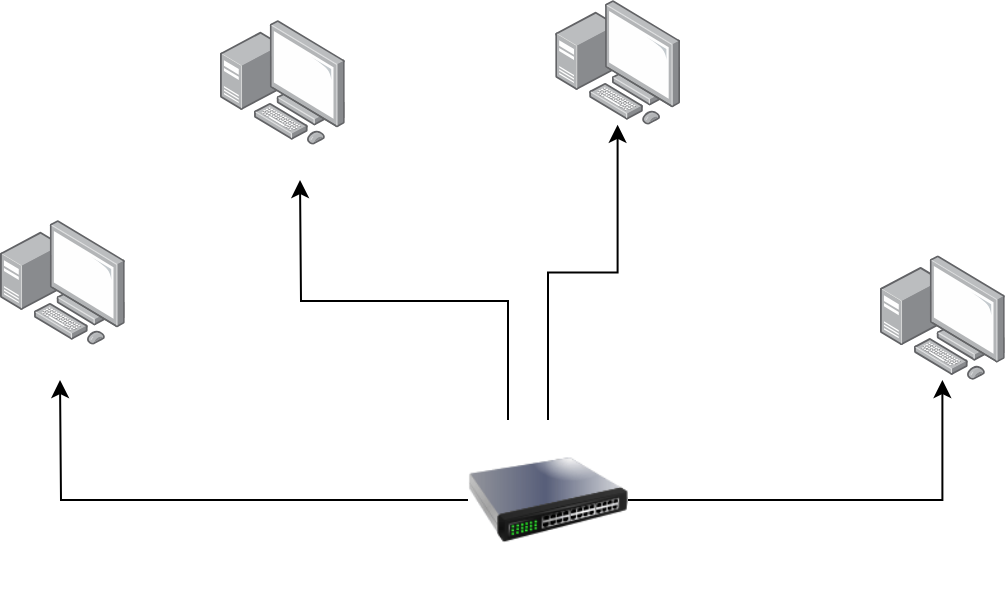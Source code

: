 <mxfile version="23.1.1" type="device">
  <diagram name="Página-1" id="tY7IA3PKUY-nuAeos5KQ">
    <mxGraphModel dx="1235" dy="705" grid="1" gridSize="10" guides="1" tooltips="1" connect="1" arrows="1" fold="1" page="1" pageScale="1" pageWidth="827" pageHeight="1169" math="0" shadow="0">
      <root>
        <mxCell id="0" />
        <mxCell id="1" parent="0" />
        <mxCell id="9QQeSGkjR98xwpFoPQqY-1" value="" style="image;points=[];aspect=fixed;html=1;align=center;shadow=0;dashed=0;image=img/lib/allied_telesis/computer_and_terminals/Personal_Computer_with_Server.svg;" vertex="1" parent="1">
          <mxGeometry x="140" y="320" width="62.4" height="62.4" as="geometry" />
        </mxCell>
        <mxCell id="9QQeSGkjR98xwpFoPQqY-2" value="" style="image;points=[];aspect=fixed;html=1;align=center;shadow=0;dashed=0;image=img/lib/allied_telesis/computer_and_terminals/Personal_Computer_with_Server.svg;" vertex="1" parent="1">
          <mxGeometry x="580" y="337.6" width="62.4" height="62.4" as="geometry" />
        </mxCell>
        <mxCell id="9QQeSGkjR98xwpFoPQqY-3" value="" style="image;points=[];aspect=fixed;html=1;align=center;shadow=0;dashed=0;image=img/lib/allied_telesis/computer_and_terminals/Personal_Computer_with_Server.svg;" vertex="1" parent="1">
          <mxGeometry x="417.6" y="210.0" width="62.4" height="62.4" as="geometry" />
        </mxCell>
        <mxCell id="9QQeSGkjR98xwpFoPQqY-4" value="" style="image;points=[];aspect=fixed;html=1;align=center;shadow=0;dashed=0;image=img/lib/allied_telesis/computer_and_terminals/Personal_Computer_with_Server.svg;" vertex="1" parent="1">
          <mxGeometry x="250" y="220" width="62.4" height="62.4" as="geometry" />
        </mxCell>
        <mxCell id="9QQeSGkjR98xwpFoPQqY-8" style="edgeStyle=orthogonalEdgeStyle;rounded=0;orthogonalLoop=1;jettySize=auto;html=1;exitX=1;exitY=0.5;exitDx=0;exitDy=0;" edge="1" parent="1" source="9QQeSGkjR98xwpFoPQqY-6" target="9QQeSGkjR98xwpFoPQqY-2">
          <mxGeometry relative="1" as="geometry">
            <mxPoint x="560" y="500" as="targetPoint" />
          </mxGeometry>
        </mxCell>
        <mxCell id="9QQeSGkjR98xwpFoPQqY-10" style="edgeStyle=orthogonalEdgeStyle;rounded=0;orthogonalLoop=1;jettySize=auto;html=1;exitX=0.5;exitY=0;exitDx=0;exitDy=0;" edge="1" parent="1" source="9QQeSGkjR98xwpFoPQqY-6" target="9QQeSGkjR98xwpFoPQqY-3">
          <mxGeometry relative="1" as="geometry" />
        </mxCell>
        <mxCell id="9QQeSGkjR98xwpFoPQqY-14" style="edgeStyle=orthogonalEdgeStyle;rounded=0;orthogonalLoop=1;jettySize=auto;html=1;exitX=0.25;exitY=0;exitDx=0;exitDy=0;" edge="1" parent="1" source="9QQeSGkjR98xwpFoPQqY-6">
          <mxGeometry relative="1" as="geometry">
            <mxPoint x="290" y="300" as="targetPoint" />
          </mxGeometry>
        </mxCell>
        <mxCell id="9QQeSGkjR98xwpFoPQqY-15" style="edgeStyle=orthogonalEdgeStyle;rounded=0;orthogonalLoop=1;jettySize=auto;html=1;exitX=0;exitY=0.5;exitDx=0;exitDy=0;" edge="1" parent="1" source="9QQeSGkjR98xwpFoPQqY-6">
          <mxGeometry relative="1" as="geometry">
            <mxPoint x="170" y="400" as="targetPoint" />
          </mxGeometry>
        </mxCell>
        <mxCell id="9QQeSGkjR98xwpFoPQqY-6" value="" style="image;html=1;image=img/lib/clip_art/networking/Switch_128x128.png" vertex="1" parent="1">
          <mxGeometry x="374" y="420" width="80" height="80" as="geometry" />
        </mxCell>
        <mxCell id="9QQeSGkjR98xwpFoPQqY-7" style="edgeStyle=orthogonalEdgeStyle;rounded=0;orthogonalLoop=1;jettySize=auto;html=1;exitX=0.5;exitY=1;exitDx=0;exitDy=0;" edge="1" parent="1" source="9QQeSGkjR98xwpFoPQqY-6" target="9QQeSGkjR98xwpFoPQqY-6">
          <mxGeometry relative="1" as="geometry" />
        </mxCell>
      </root>
    </mxGraphModel>
  </diagram>
</mxfile>
